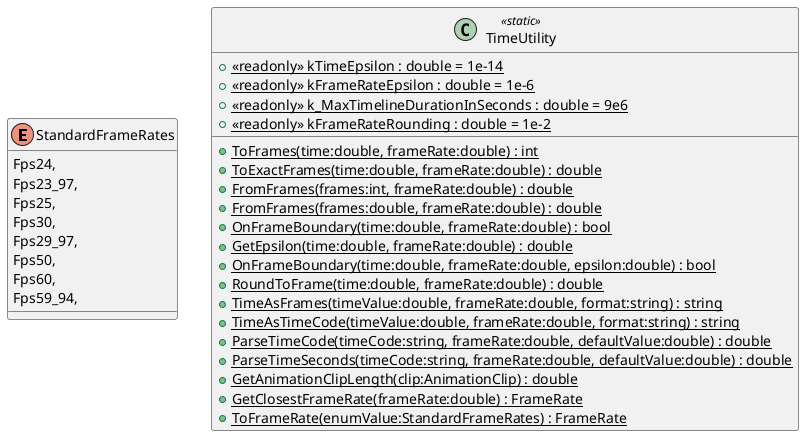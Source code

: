 @startuml
enum StandardFrameRates {
    Fps24,
    Fps23_97,
    Fps25,
    Fps30,
    Fps29_97,
    Fps50,
    Fps60,
    Fps59_94,
}
class TimeUtility <<static>> {
    + {static} <<readonly>> kTimeEpsilon : double = 1e-14
    + {static} <<readonly>> kFrameRateEpsilon : double = 1e-6
    + {static} <<readonly>> k_MaxTimelineDurationInSeconds : double = 9e6
    + {static} <<readonly>> kFrameRateRounding : double = 1e-2
    + {static} ToFrames(time:double, frameRate:double) : int
    + {static} ToExactFrames(time:double, frameRate:double) : double
    + {static} FromFrames(frames:int, frameRate:double) : double
    + {static} FromFrames(frames:double, frameRate:double) : double
    + {static} OnFrameBoundary(time:double, frameRate:double) : bool
    + {static} GetEpsilon(time:double, frameRate:double) : double
    + {static} OnFrameBoundary(time:double, frameRate:double, epsilon:double) : bool
    + {static} RoundToFrame(time:double, frameRate:double) : double
    + {static} TimeAsFrames(timeValue:double, frameRate:double, format:string) : string
    + {static} TimeAsTimeCode(timeValue:double, frameRate:double, format:string) : string
    + {static} ParseTimeCode(timeCode:string, frameRate:double, defaultValue:double) : double
    + {static} ParseTimeSeconds(timeCode:string, frameRate:double, defaultValue:double) : double
    + {static} GetAnimationClipLength(clip:AnimationClip) : double
    + {static} GetClosestFrameRate(frameRate:double) : FrameRate
    + {static} ToFrameRate(enumValue:StandardFrameRates) : FrameRate
}
@enduml
